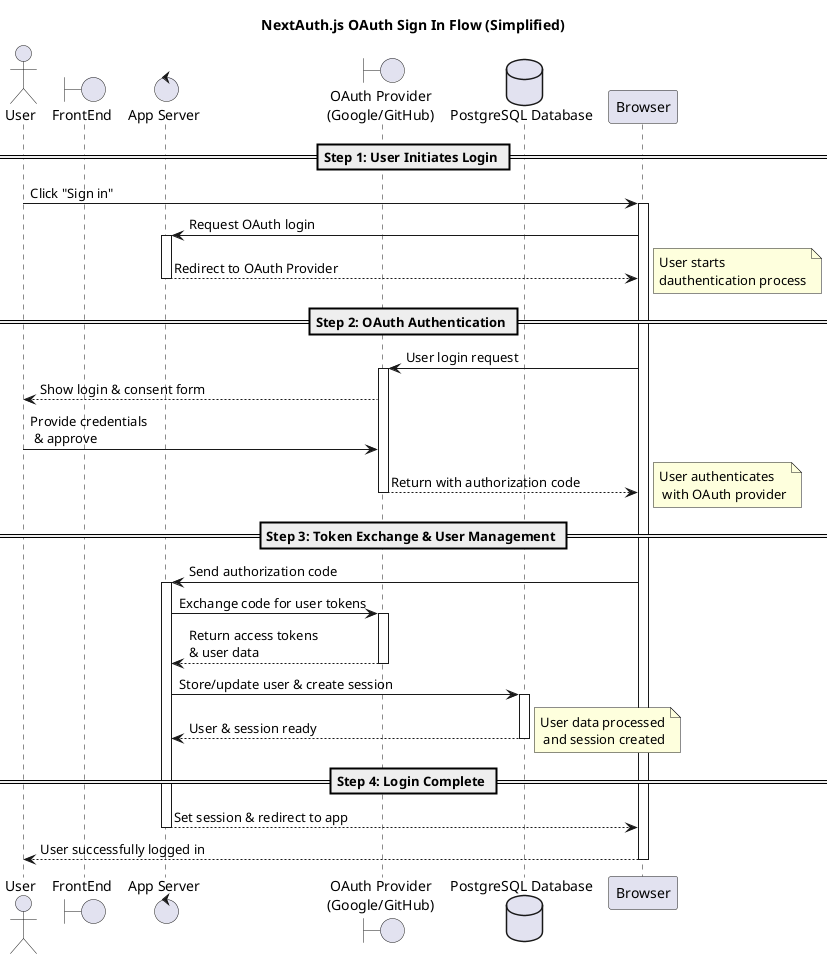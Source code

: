 @startuml
title NextAuth.js OAuth Sign In Flow (Simplified)

actor User
boundary FrontEnd
control "App Server" as AppServer
boundary "OAuth Provider\n(Google/GitHub)" as Provider
database "PostgreSQL Database" as PostgresDB

== Step 1: User Initiates Login ==
User -> Browser: Click "Sign in"
activate Browser
Browser -> AppServer: Request OAuth login
activate AppServer
AppServer --> Browser: Redirect to OAuth Provider
deactivate AppServer
note right: User starts \ndauthentication process

== Step 2: OAuth Authentication ==
Browser -> Provider: User login request
activate Provider
Provider --> User: Show login & consent form
User -> Provider: Provide credentials\n & approve
Provider --> Browser: Return with authorization code
deactivate Provider
note right: User authenticates\n with OAuth provider

== Step 3: Token Exchange & User Management ==
Browser -> AppServer: Send authorization code
activate AppServer
AppServer -> Provider: Exchange code for user tokens
activate Provider
Provider --> AppServer: Return access tokens \n& user data
deactivate Provider

AppServer -> PostgresDB: Store/update user & create session
activate PostgresDB
PostgresDB --> AppServer: User & session ready
deactivate PostgresDB
note right: User data processed\n and session created

== Step 4: Login Complete ==
AppServer --> Browser: Set session & redirect to app
deactivate AppServer
Browser --> User: User successfully logged in
deactivate Browser


@enduml